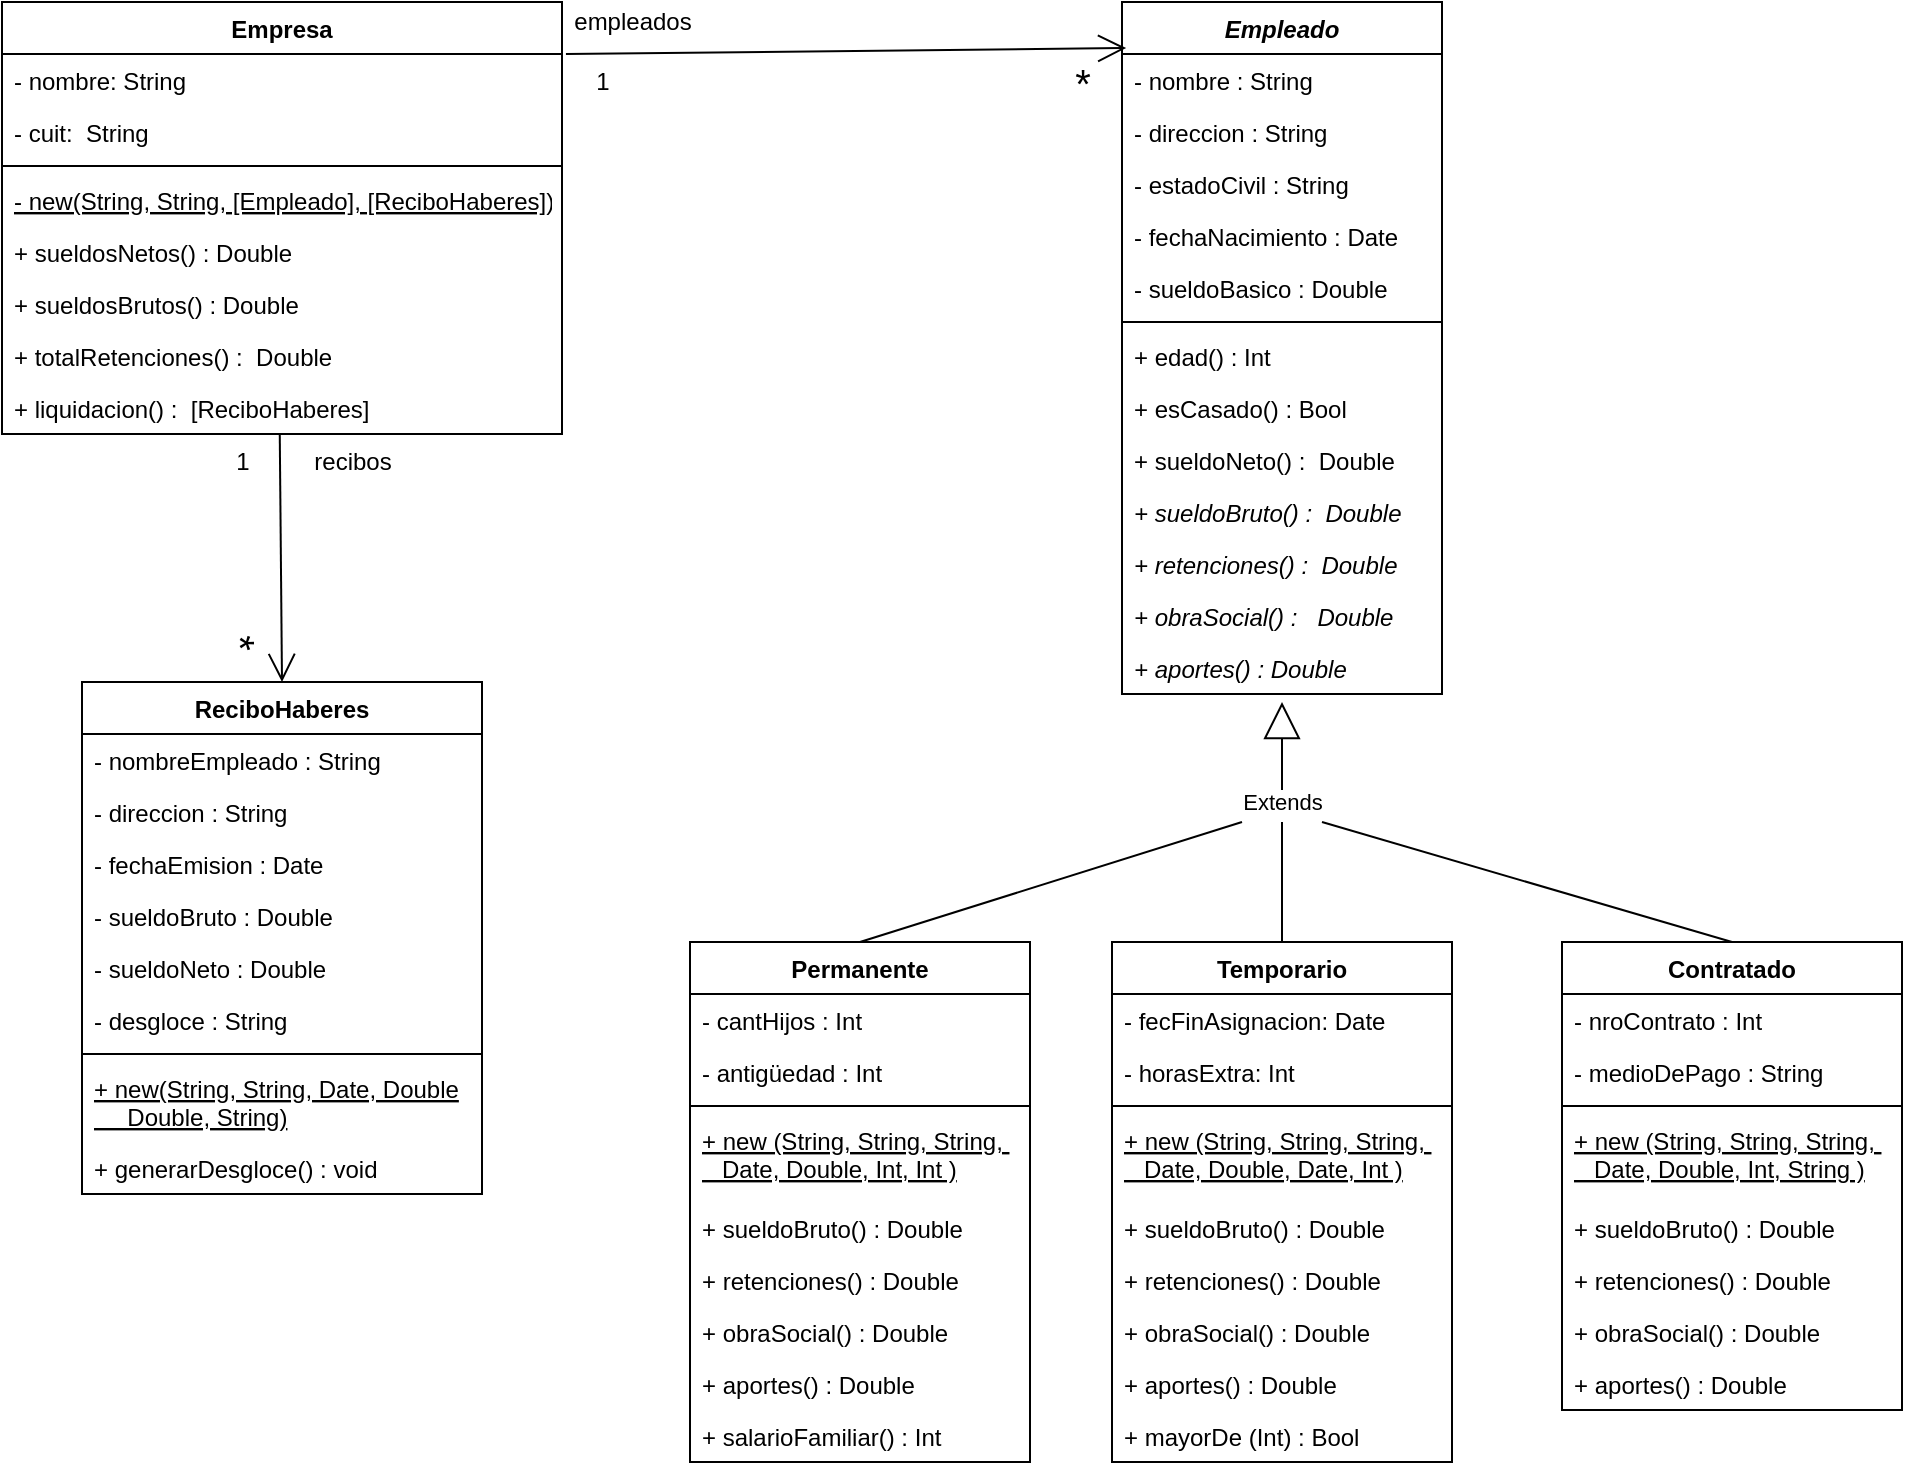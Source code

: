 <mxfile version="17.4.4" type="github">
  <diagram id="iMbxEKJE8C0Ht4zGlecQ" name="Page-1">
    <mxGraphModel dx="862" dy="450" grid="1" gridSize="10" guides="1" tooltips="1" connect="1" arrows="1" fold="1" page="1" pageScale="1" pageWidth="827" pageHeight="1169" math="0" shadow="0">
      <root>
        <mxCell id="0" />
        <mxCell id="1" parent="0" />
        <mxCell id="90B9rFCEqpF_Ux3wK60N-1" value="Empresa" style="swimlane;fontStyle=1;align=center;verticalAlign=top;childLayout=stackLayout;horizontal=1;startSize=26;horizontalStack=0;resizeParent=1;resizeParentMax=0;resizeLast=0;collapsible=1;marginBottom=0;" parent="1" vertex="1">
          <mxGeometry x="70" width="280" height="216" as="geometry" />
        </mxCell>
        <mxCell id="90B9rFCEqpF_Ux3wK60N-2" value="- nombre: String" style="text;strokeColor=none;fillColor=none;align=left;verticalAlign=top;spacingLeft=4;spacingRight=4;overflow=hidden;rotatable=0;points=[[0,0.5],[1,0.5]];portConstraint=eastwest;" parent="90B9rFCEqpF_Ux3wK60N-1" vertex="1">
          <mxGeometry y="26" width="280" height="26" as="geometry" />
        </mxCell>
        <mxCell id="M9maA-mF7Ds7Su6lYFZ4-20" value="- cuit:  String" style="text;strokeColor=none;fillColor=none;align=left;verticalAlign=top;spacingLeft=4;spacingRight=4;overflow=hidden;rotatable=0;points=[[0,0.5],[1,0.5]];portConstraint=eastwest;" parent="90B9rFCEqpF_Ux3wK60N-1" vertex="1">
          <mxGeometry y="52" width="280" height="26" as="geometry" />
        </mxCell>
        <mxCell id="90B9rFCEqpF_Ux3wK60N-3" value="" style="line;strokeWidth=1;fillColor=none;align=left;verticalAlign=middle;spacingTop=-1;spacingLeft=3;spacingRight=3;rotatable=0;labelPosition=right;points=[];portConstraint=eastwest;" parent="90B9rFCEqpF_Ux3wK60N-1" vertex="1">
          <mxGeometry y="78" width="280" height="8" as="geometry" />
        </mxCell>
        <mxCell id="90B9rFCEqpF_Ux3wK60N-43" value="- new(String, String, [Empleado], [ReciboHaberes])" style="text;strokeColor=none;fillColor=none;align=left;verticalAlign=top;spacingLeft=4;spacingRight=4;overflow=hidden;rotatable=0;points=[[0,0.5],[1,0.5]];portConstraint=eastwest;fontStyle=4" parent="90B9rFCEqpF_Ux3wK60N-1" vertex="1">
          <mxGeometry y="86" width="280" height="26" as="geometry" />
        </mxCell>
        <mxCell id="90B9rFCEqpF_Ux3wK60N-40" value="+ sueldosNetos() : Double" style="text;strokeColor=none;fillColor=none;align=left;verticalAlign=top;spacingLeft=4;spacingRight=4;overflow=hidden;rotatable=0;points=[[0,0.5],[1,0.5]];portConstraint=eastwest;" parent="90B9rFCEqpF_Ux3wK60N-1" vertex="1">
          <mxGeometry y="112" width="280" height="26" as="geometry" />
        </mxCell>
        <mxCell id="90B9rFCEqpF_Ux3wK60N-42" value="+ sueldosBrutos() : Double" style="text;strokeColor=none;fillColor=none;align=left;verticalAlign=top;spacingLeft=4;spacingRight=4;overflow=hidden;rotatable=0;points=[[0,0.5],[1,0.5]];portConstraint=eastwest;" parent="90B9rFCEqpF_Ux3wK60N-1" vertex="1">
          <mxGeometry y="138" width="280" height="26" as="geometry" />
        </mxCell>
        <mxCell id="90B9rFCEqpF_Ux3wK60N-41" value="+ totalRetenciones() :  Double" style="text;strokeColor=none;fillColor=none;align=left;verticalAlign=top;spacingLeft=4;spacingRight=4;overflow=hidden;rotatable=0;points=[[0,0.5],[1,0.5]];portConstraint=eastwest;" parent="90B9rFCEqpF_Ux3wK60N-1" vertex="1">
          <mxGeometry y="164" width="280" height="26" as="geometry" />
        </mxCell>
        <mxCell id="M9maA-mF7Ds7Su6lYFZ4-32" value="+ liquidacion() :  [ReciboHaberes]" style="text;strokeColor=none;fillColor=none;align=left;verticalAlign=top;spacingLeft=4;spacingRight=4;overflow=hidden;rotatable=0;points=[[0,0.5],[1,0.5]];portConstraint=eastwest;" parent="90B9rFCEqpF_Ux3wK60N-1" vertex="1">
          <mxGeometry y="190" width="280" height="26" as="geometry" />
        </mxCell>
        <mxCell id="90B9rFCEqpF_Ux3wK60N-10" value="Empleado" style="swimlane;fontStyle=3;align=center;verticalAlign=top;childLayout=stackLayout;horizontal=1;startSize=26;horizontalStack=0;resizeParent=1;resizeParentMax=0;resizeLast=0;collapsible=1;marginBottom=0;" parent="1" vertex="1">
          <mxGeometry x="630" width="160" height="346" as="geometry" />
        </mxCell>
        <mxCell id="90B9rFCEqpF_Ux3wK60N-11" value="- nombre : String" style="text;strokeColor=none;fillColor=none;align=left;verticalAlign=top;spacingLeft=4;spacingRight=4;overflow=hidden;rotatable=0;points=[[0,0.5],[1,0.5]];portConstraint=eastwest;" parent="90B9rFCEqpF_Ux3wK60N-10" vertex="1">
          <mxGeometry y="26" width="160" height="26" as="geometry" />
        </mxCell>
        <mxCell id="90B9rFCEqpF_Ux3wK60N-14" value="- direccion : String" style="text;strokeColor=none;fillColor=none;align=left;verticalAlign=top;spacingLeft=4;spacingRight=4;overflow=hidden;rotatable=0;points=[[0,0.5],[1,0.5]];portConstraint=eastwest;" parent="90B9rFCEqpF_Ux3wK60N-10" vertex="1">
          <mxGeometry y="52" width="160" height="26" as="geometry" />
        </mxCell>
        <mxCell id="90B9rFCEqpF_Ux3wK60N-15" value="- estadoCivil : String" style="text;strokeColor=none;fillColor=none;align=left;verticalAlign=top;spacingLeft=4;spacingRight=4;overflow=hidden;rotatable=0;points=[[0,0.5],[1,0.5]];portConstraint=eastwest;" parent="90B9rFCEqpF_Ux3wK60N-10" vertex="1">
          <mxGeometry y="78" width="160" height="26" as="geometry" />
        </mxCell>
        <mxCell id="90B9rFCEqpF_Ux3wK60N-16" value="- fechaNacimiento : Date" style="text;strokeColor=none;fillColor=none;align=left;verticalAlign=top;spacingLeft=4;spacingRight=4;overflow=hidden;rotatable=0;points=[[0,0.5],[1,0.5]];portConstraint=eastwest;" parent="90B9rFCEqpF_Ux3wK60N-10" vertex="1">
          <mxGeometry y="104" width="160" height="26" as="geometry" />
        </mxCell>
        <mxCell id="90B9rFCEqpF_Ux3wK60N-17" value="- sueldoBasico : Double" style="text;strokeColor=none;fillColor=none;align=left;verticalAlign=top;spacingLeft=4;spacingRight=4;overflow=hidden;rotatable=0;points=[[0,0.5],[1,0.5]];portConstraint=eastwest;" parent="90B9rFCEqpF_Ux3wK60N-10" vertex="1">
          <mxGeometry y="130" width="160" height="26" as="geometry" />
        </mxCell>
        <mxCell id="90B9rFCEqpF_Ux3wK60N-12" value="" style="line;strokeWidth=1;fillColor=none;align=left;verticalAlign=middle;spacingTop=-1;spacingLeft=3;spacingRight=3;rotatable=0;labelPosition=right;points=[];portConstraint=eastwest;" parent="90B9rFCEqpF_Ux3wK60N-10" vertex="1">
          <mxGeometry y="156" width="160" height="8" as="geometry" />
        </mxCell>
        <mxCell id="90B9rFCEqpF_Ux3wK60N-13" value="+ edad() : Int" style="text;strokeColor=none;fillColor=none;align=left;verticalAlign=top;spacingLeft=4;spacingRight=4;overflow=hidden;rotatable=0;points=[[0,0.5],[1,0.5]];portConstraint=eastwest;" parent="90B9rFCEqpF_Ux3wK60N-10" vertex="1">
          <mxGeometry y="164" width="160" height="26" as="geometry" />
        </mxCell>
        <mxCell id="M9maA-mF7Ds7Su6lYFZ4-35" value="+ esCasado() : Bool" style="text;strokeColor=none;fillColor=none;align=left;verticalAlign=top;spacingLeft=4;spacingRight=4;overflow=hidden;rotatable=0;points=[[0,0.5],[1,0.5]];portConstraint=eastwest;" parent="90B9rFCEqpF_Ux3wK60N-10" vertex="1">
          <mxGeometry y="190" width="160" height="26" as="geometry" />
        </mxCell>
        <mxCell id="90B9rFCEqpF_Ux3wK60N-31" value="+ sueldoNeto() :  Double" style="text;strokeColor=none;fillColor=none;align=left;verticalAlign=top;spacingLeft=4;spacingRight=4;overflow=hidden;rotatable=0;points=[[0,0.5],[1,0.5]];portConstraint=eastwest;fontStyle=0" parent="90B9rFCEqpF_Ux3wK60N-10" vertex="1">
          <mxGeometry y="216" width="160" height="26" as="geometry" />
        </mxCell>
        <mxCell id="90B9rFCEqpF_Ux3wK60N-18" value="+ sueldoBruto() :  Double" style="text;strokeColor=none;fillColor=none;align=left;verticalAlign=top;spacingLeft=4;spacingRight=4;overflow=hidden;rotatable=0;points=[[0,0.5],[1,0.5]];portConstraint=eastwest;fontStyle=2" parent="90B9rFCEqpF_Ux3wK60N-10" vertex="1">
          <mxGeometry y="242" width="160" height="26" as="geometry" />
        </mxCell>
        <mxCell id="90B9rFCEqpF_Ux3wK60N-32" value="+ retenciones() :  Double" style="text;strokeColor=none;fillColor=none;align=left;verticalAlign=top;spacingLeft=4;spacingRight=4;overflow=hidden;rotatable=0;points=[[0,0.5],[1,0.5]];portConstraint=eastwest;fontStyle=2" parent="90B9rFCEqpF_Ux3wK60N-10" vertex="1">
          <mxGeometry y="268" width="160" height="26" as="geometry" />
        </mxCell>
        <mxCell id="90B9rFCEqpF_Ux3wK60N-36" value="+ obraSocial() :   Double" style="text;strokeColor=none;fillColor=none;align=left;verticalAlign=top;spacingLeft=4;spacingRight=4;overflow=hidden;rotatable=0;points=[[0,0.5],[1,0.5]];portConstraint=eastwest;fontStyle=2" parent="90B9rFCEqpF_Ux3wK60N-10" vertex="1">
          <mxGeometry y="294" width="160" height="26" as="geometry" />
        </mxCell>
        <mxCell id="90B9rFCEqpF_Ux3wK60N-39" value="+ aportes() : Double" style="text;strokeColor=none;fillColor=none;align=left;verticalAlign=top;spacingLeft=4;spacingRight=4;overflow=hidden;rotatable=0;points=[[0,0.5],[1,0.5]];portConstraint=eastwest;fontStyle=2" parent="90B9rFCEqpF_Ux3wK60N-10" vertex="1">
          <mxGeometry y="320" width="160" height="26" as="geometry" />
        </mxCell>
        <mxCell id="90B9rFCEqpF_Ux3wK60N-19" value="Extends" style="endArrow=block;endSize=16;endFill=0;html=1;rounded=0;" parent="1" edge="1">
          <mxGeometry x="-1" width="160" relative="1" as="geometry">
            <mxPoint x="710" y="400" as="sourcePoint" />
            <mxPoint x="710" y="350" as="targetPoint" />
            <mxPoint as="offset" />
          </mxGeometry>
        </mxCell>
        <mxCell id="90B9rFCEqpF_Ux3wK60N-21" value="Permanente" style="swimlane;fontStyle=1;align=center;verticalAlign=top;childLayout=stackLayout;horizontal=1;startSize=26;horizontalStack=0;resizeParent=1;resizeParentMax=0;resizeLast=0;collapsible=1;marginBottom=0;" parent="1" vertex="1">
          <mxGeometry x="414" y="470" width="170" height="260" as="geometry" />
        </mxCell>
        <mxCell id="90B9rFCEqpF_Ux3wK60N-35" value="- cantHijos : Int" style="text;strokeColor=none;fillColor=none;align=left;verticalAlign=top;spacingLeft=4;spacingRight=4;overflow=hidden;rotatable=0;points=[[0,0.5],[1,0.5]];portConstraint=eastwest;" parent="90B9rFCEqpF_Ux3wK60N-21" vertex="1">
          <mxGeometry y="26" width="170" height="26" as="geometry" />
        </mxCell>
        <mxCell id="90B9rFCEqpF_Ux3wK60N-22" value="- antigüedad : Int" style="text;strokeColor=none;fillColor=none;align=left;verticalAlign=top;spacingLeft=4;spacingRight=4;overflow=hidden;rotatable=0;points=[[0,0.5],[1,0.5]];portConstraint=eastwest;" parent="90B9rFCEqpF_Ux3wK60N-21" vertex="1">
          <mxGeometry y="52" width="170" height="26" as="geometry" />
        </mxCell>
        <mxCell id="90B9rFCEqpF_Ux3wK60N-23" value="" style="line;strokeWidth=1;fillColor=none;align=left;verticalAlign=middle;spacingTop=-1;spacingLeft=3;spacingRight=3;rotatable=0;labelPosition=right;points=[];portConstraint=eastwest;" parent="90B9rFCEqpF_Ux3wK60N-21" vertex="1">
          <mxGeometry y="78" width="170" height="8" as="geometry" />
        </mxCell>
        <mxCell id="M9maA-mF7Ds7Su6lYFZ4-34" value="+ new (String, String, String, &#xa;   Date, Double, Int, Int )" style="text;strokeColor=none;fillColor=none;align=left;verticalAlign=top;spacingLeft=4;spacingRight=4;overflow=hidden;rotatable=0;points=[[0,0.5],[1,0.5]];portConstraint=eastwest;fontStyle=4" parent="90B9rFCEqpF_Ux3wK60N-21" vertex="1">
          <mxGeometry y="86" width="170" height="44" as="geometry" />
        </mxCell>
        <mxCell id="M9maA-mF7Ds7Su6lYFZ4-3" value="+ sueldoBruto() : Double" style="text;strokeColor=none;fillColor=none;align=left;verticalAlign=top;spacingLeft=4;spacingRight=4;overflow=hidden;rotatable=0;points=[[0,0.5],[1,0.5]];portConstraint=eastwest;" parent="90B9rFCEqpF_Ux3wK60N-21" vertex="1">
          <mxGeometry y="130" width="170" height="26" as="geometry" />
        </mxCell>
        <mxCell id="90B9rFCEqpF_Ux3wK60N-24" value="+ retenciones() : Double" style="text;strokeColor=none;fillColor=none;align=left;verticalAlign=top;spacingLeft=4;spacingRight=4;overflow=hidden;rotatable=0;points=[[0,0.5],[1,0.5]];portConstraint=eastwest;" parent="90B9rFCEqpF_Ux3wK60N-21" vertex="1">
          <mxGeometry y="156" width="170" height="26" as="geometry" />
        </mxCell>
        <mxCell id="M9maA-mF7Ds7Su6lYFZ4-5" value="+ obraSocial() : Double" style="text;strokeColor=none;fillColor=none;align=left;verticalAlign=top;spacingLeft=4;spacingRight=4;overflow=hidden;rotatable=0;points=[[0,0.5],[1,0.5]];portConstraint=eastwest;" parent="90B9rFCEqpF_Ux3wK60N-21" vertex="1">
          <mxGeometry y="182" width="170" height="26" as="geometry" />
        </mxCell>
        <mxCell id="M9maA-mF7Ds7Su6lYFZ4-4" value="+ aportes() : Double" style="text;strokeColor=none;fillColor=none;align=left;verticalAlign=top;spacingLeft=4;spacingRight=4;overflow=hidden;rotatable=0;points=[[0,0.5],[1,0.5]];portConstraint=eastwest;" parent="90B9rFCEqpF_Ux3wK60N-21" vertex="1">
          <mxGeometry y="208" width="170" height="26" as="geometry" />
        </mxCell>
        <mxCell id="M9maA-mF7Ds7Su6lYFZ4-2" value="+ salarioFamiliar() : Int" style="text;strokeColor=none;fillColor=none;align=left;verticalAlign=top;spacingLeft=4;spacingRight=4;overflow=hidden;rotatable=0;points=[[0,0.5],[1,0.5]];portConstraint=eastwest;" parent="90B9rFCEqpF_Ux3wK60N-21" vertex="1">
          <mxGeometry y="234" width="170" height="26" as="geometry" />
        </mxCell>
        <mxCell id="90B9rFCEqpF_Ux3wK60N-25" value="Temporario" style="swimlane;fontStyle=1;align=center;verticalAlign=top;childLayout=stackLayout;horizontal=1;startSize=26;horizontalStack=0;resizeParent=1;resizeParentMax=0;resizeLast=0;collapsible=1;marginBottom=0;" parent="1" vertex="1">
          <mxGeometry x="625" y="470" width="170" height="260" as="geometry" />
        </mxCell>
        <mxCell id="M9maA-mF7Ds7Su6lYFZ4-1" value="- fecFinAsignacion: Date" style="text;strokeColor=none;fillColor=none;align=left;verticalAlign=top;spacingLeft=4;spacingRight=4;overflow=hidden;rotatable=0;points=[[0,0.5],[1,0.5]];portConstraint=eastwest;" parent="90B9rFCEqpF_Ux3wK60N-25" vertex="1">
          <mxGeometry y="26" width="170" height="26" as="geometry" />
        </mxCell>
        <mxCell id="90B9rFCEqpF_Ux3wK60N-26" value="- horasExtra: Int" style="text;strokeColor=none;fillColor=none;align=left;verticalAlign=top;spacingLeft=4;spacingRight=4;overflow=hidden;rotatable=0;points=[[0,0.5],[1,0.5]];portConstraint=eastwest;" parent="90B9rFCEqpF_Ux3wK60N-25" vertex="1">
          <mxGeometry y="52" width="170" height="26" as="geometry" />
        </mxCell>
        <mxCell id="90B9rFCEqpF_Ux3wK60N-27" value="" style="line;strokeWidth=1;fillColor=none;align=left;verticalAlign=middle;spacingTop=-1;spacingLeft=3;spacingRight=3;rotatable=0;labelPosition=right;points=[];portConstraint=eastwest;" parent="90B9rFCEqpF_Ux3wK60N-25" vertex="1">
          <mxGeometry y="78" width="170" height="8" as="geometry" />
        </mxCell>
        <mxCell id="M9maA-mF7Ds7Su6lYFZ4-36" value="+ new (String, String, String, &#xa;   Date, Double, Date, Int )" style="text;strokeColor=none;fillColor=none;align=left;verticalAlign=top;spacingLeft=4;spacingRight=4;overflow=hidden;rotatable=0;points=[[0,0.5],[1,0.5]];portConstraint=eastwest;fontStyle=4" parent="90B9rFCEqpF_Ux3wK60N-25" vertex="1">
          <mxGeometry y="86" width="170" height="44" as="geometry" />
        </mxCell>
        <mxCell id="M9maA-mF7Ds7Su6lYFZ4-8" value="+ sueldoBruto() : Double" style="text;strokeColor=none;fillColor=none;align=left;verticalAlign=top;spacingLeft=4;spacingRight=4;overflow=hidden;rotatable=0;points=[[0,0.5],[1,0.5]];portConstraint=eastwest;" parent="90B9rFCEqpF_Ux3wK60N-25" vertex="1">
          <mxGeometry y="130" width="170" height="26" as="geometry" />
        </mxCell>
        <mxCell id="M9maA-mF7Ds7Su6lYFZ4-12" value="+ retenciones() : Double" style="text;strokeColor=none;fillColor=none;align=left;verticalAlign=top;spacingLeft=4;spacingRight=4;overflow=hidden;rotatable=0;points=[[0,0.5],[1,0.5]];portConstraint=eastwest;" parent="90B9rFCEqpF_Ux3wK60N-25" vertex="1">
          <mxGeometry y="156" width="170" height="26" as="geometry" />
        </mxCell>
        <mxCell id="M9maA-mF7Ds7Su6lYFZ4-13" value="+ obraSocial() : Double" style="text;strokeColor=none;fillColor=none;align=left;verticalAlign=top;spacingLeft=4;spacingRight=4;overflow=hidden;rotatable=0;points=[[0,0.5],[1,0.5]];portConstraint=eastwest;" parent="90B9rFCEqpF_Ux3wK60N-25" vertex="1">
          <mxGeometry y="182" width="170" height="26" as="geometry" />
        </mxCell>
        <mxCell id="M9maA-mF7Ds7Su6lYFZ4-14" value="+ aportes() : Double" style="text;strokeColor=none;fillColor=none;align=left;verticalAlign=top;spacingLeft=4;spacingRight=4;overflow=hidden;rotatable=0;points=[[0,0.5],[1,0.5]];portConstraint=eastwest;" parent="90B9rFCEqpF_Ux3wK60N-25" vertex="1">
          <mxGeometry y="208" width="170" height="26" as="geometry" />
        </mxCell>
        <mxCell id="M9maA-mF7Ds7Su6lYFZ4-37" value="+ mayorDe (Int) : Bool" style="text;strokeColor=none;fillColor=none;align=left;verticalAlign=top;spacingLeft=4;spacingRight=4;overflow=hidden;rotatable=0;points=[[0,0.5],[1,0.5]];portConstraint=eastwest;" parent="90B9rFCEqpF_Ux3wK60N-25" vertex="1">
          <mxGeometry y="234" width="170" height="26" as="geometry" />
        </mxCell>
        <mxCell id="90B9rFCEqpF_Ux3wK60N-29" value="" style="endArrow=none;html=1;rounded=0;exitX=0.5;exitY=0;exitDx=0;exitDy=0;" parent="1" source="90B9rFCEqpF_Ux3wK60N-21" edge="1">
          <mxGeometry width="50" height="50" relative="1" as="geometry">
            <mxPoint x="550" y="500" as="sourcePoint" />
            <mxPoint x="690" y="410" as="targetPoint" />
          </mxGeometry>
        </mxCell>
        <mxCell id="90B9rFCEqpF_Ux3wK60N-30" value="" style="endArrow=none;html=1;rounded=0;exitX=0.5;exitY=0;exitDx=0;exitDy=0;" parent="1" source="90B9rFCEqpF_Ux3wK60N-25" edge="1">
          <mxGeometry width="50" height="50" relative="1" as="geometry">
            <mxPoint x="510" y="450" as="sourcePoint" />
            <mxPoint x="710" y="410" as="targetPoint" />
          </mxGeometry>
        </mxCell>
        <mxCell id="M9maA-mF7Ds7Su6lYFZ4-16" value="ReciboHaberes" style="swimlane;fontStyle=1;align=center;verticalAlign=top;childLayout=stackLayout;horizontal=1;startSize=26;horizontalStack=0;resizeParent=1;resizeParentMax=0;resizeLast=0;collapsible=1;marginBottom=0;" parent="1" vertex="1">
          <mxGeometry x="110" y="340" width="200" height="256" as="geometry" />
        </mxCell>
        <mxCell id="M9maA-mF7Ds7Su6lYFZ4-17" value="- nombreEmpleado : String" style="text;strokeColor=none;fillColor=none;align=left;verticalAlign=top;spacingLeft=4;spacingRight=4;overflow=hidden;rotatable=0;points=[[0,0.5],[1,0.5]];portConstraint=eastwest;" parent="M9maA-mF7Ds7Su6lYFZ4-16" vertex="1">
          <mxGeometry y="26" width="200" height="26" as="geometry" />
        </mxCell>
        <mxCell id="M9maA-mF7Ds7Su6lYFZ4-27" value="- direccion : String" style="text;strokeColor=none;fillColor=none;align=left;verticalAlign=top;spacingLeft=4;spacingRight=4;overflow=hidden;rotatable=0;points=[[0,0.5],[1,0.5]];portConstraint=eastwest;" parent="M9maA-mF7Ds7Su6lYFZ4-16" vertex="1">
          <mxGeometry y="52" width="200" height="26" as="geometry" />
        </mxCell>
        <mxCell id="M9maA-mF7Ds7Su6lYFZ4-28" value="- fechaEmision : Date" style="text;strokeColor=none;fillColor=none;align=left;verticalAlign=top;spacingLeft=4;spacingRight=4;overflow=hidden;rotatable=0;points=[[0,0.5],[1,0.5]];portConstraint=eastwest;" parent="M9maA-mF7Ds7Su6lYFZ4-16" vertex="1">
          <mxGeometry y="78" width="200" height="26" as="geometry" />
        </mxCell>
        <mxCell id="M9maA-mF7Ds7Su6lYFZ4-30" value="- sueldoBruto : Double" style="text;strokeColor=none;fillColor=none;align=left;verticalAlign=top;spacingLeft=4;spacingRight=4;overflow=hidden;rotatable=0;points=[[0,0.5],[1,0.5]];portConstraint=eastwest;" parent="M9maA-mF7Ds7Su6lYFZ4-16" vertex="1">
          <mxGeometry y="104" width="200" height="26" as="geometry" />
        </mxCell>
        <mxCell id="M9maA-mF7Ds7Su6lYFZ4-31" value="- sueldoNeto : Double" style="text;strokeColor=none;fillColor=none;align=left;verticalAlign=top;spacingLeft=4;spacingRight=4;overflow=hidden;rotatable=0;points=[[0,0.5],[1,0.5]];portConstraint=eastwest;" parent="M9maA-mF7Ds7Su6lYFZ4-16" vertex="1">
          <mxGeometry y="130" width="200" height="26" as="geometry" />
        </mxCell>
        <mxCell id="M9maA-mF7Ds7Su6lYFZ4-56" value="- desgloce : String" style="text;strokeColor=none;fillColor=none;align=left;verticalAlign=top;spacingLeft=4;spacingRight=4;overflow=hidden;rotatable=0;points=[[0,0.5],[1,0.5]];portConstraint=eastwest;" parent="M9maA-mF7Ds7Su6lYFZ4-16" vertex="1">
          <mxGeometry y="156" width="200" height="26" as="geometry" />
        </mxCell>
        <mxCell id="M9maA-mF7Ds7Su6lYFZ4-18" value="" style="line;strokeWidth=1;fillColor=none;align=left;verticalAlign=middle;spacingTop=-1;spacingLeft=3;spacingRight=3;rotatable=0;labelPosition=right;points=[];portConstraint=eastwest;" parent="M9maA-mF7Ds7Su6lYFZ4-16" vertex="1">
          <mxGeometry y="182" width="200" height="8" as="geometry" />
        </mxCell>
        <mxCell id="M9maA-mF7Ds7Su6lYFZ4-19" value="+ new(String, String, Date, Double&#xa;     Double, String)" style="text;strokeColor=none;fillColor=none;align=left;verticalAlign=top;spacingLeft=4;spacingRight=4;overflow=hidden;rotatable=0;points=[[0,0.5],[1,0.5]];portConstraint=eastwest;fontStyle=4" parent="M9maA-mF7Ds7Su6lYFZ4-16" vertex="1">
          <mxGeometry y="190" width="200" height="40" as="geometry" />
        </mxCell>
        <mxCell id="M9maA-mF7Ds7Su6lYFZ4-55" value="+ generarDesgloce() : void" style="text;strokeColor=none;fillColor=none;align=left;verticalAlign=top;spacingLeft=4;spacingRight=4;overflow=hidden;rotatable=0;points=[[0,0.5],[1,0.5]];portConstraint=eastwest;" parent="M9maA-mF7Ds7Su6lYFZ4-16" vertex="1">
          <mxGeometry y="230" width="200" height="26" as="geometry" />
        </mxCell>
        <mxCell id="M9maA-mF7Ds7Su6lYFZ4-25" value="&lt;font style=&quot;font-size: 20px&quot;&gt;*&lt;/font&gt;" style="text;html=1;align=center;verticalAlign=middle;resizable=0;points=[];autosize=1;strokeColor=none;fillColor=none;" parent="1" vertex="1">
          <mxGeometry x="600" y="30" width="20" height="20" as="geometry" />
        </mxCell>
        <mxCell id="M9maA-mF7Ds7Su6lYFZ4-26" value="&lt;font style=&quot;font-size: 20px&quot;&gt;*&lt;/font&gt;" style="text;html=1;align=center;verticalAlign=middle;resizable=0;points=[];autosize=1;strokeColor=none;fillColor=none;rotation=90;" parent="1" vertex="1">
          <mxGeometry x="180" y="310" width="20" height="20" as="geometry" />
        </mxCell>
        <mxCell id="M9maA-mF7Ds7Su6lYFZ4-42" value="Contratado" style="swimlane;fontStyle=1;align=center;verticalAlign=top;childLayout=stackLayout;horizontal=1;startSize=26;horizontalStack=0;resizeParent=1;resizeParentMax=0;resizeLast=0;collapsible=1;marginBottom=0;" parent="1" vertex="1">
          <mxGeometry x="850" y="470" width="170" height="234" as="geometry" />
        </mxCell>
        <mxCell id="M9maA-mF7Ds7Su6lYFZ4-43" value="- nroContrato : Int" style="text;strokeColor=none;fillColor=none;align=left;verticalAlign=top;spacingLeft=4;spacingRight=4;overflow=hidden;rotatable=0;points=[[0,0.5],[1,0.5]];portConstraint=eastwest;" parent="M9maA-mF7Ds7Su6lYFZ4-42" vertex="1">
          <mxGeometry y="26" width="170" height="26" as="geometry" />
        </mxCell>
        <mxCell id="M9maA-mF7Ds7Su6lYFZ4-44" value="- medioDePago : String" style="text;strokeColor=none;fillColor=none;align=left;verticalAlign=top;spacingLeft=4;spacingRight=4;overflow=hidden;rotatable=0;points=[[0,0.5],[1,0.5]];portConstraint=eastwest;" parent="M9maA-mF7Ds7Su6lYFZ4-42" vertex="1">
          <mxGeometry y="52" width="170" height="26" as="geometry" />
        </mxCell>
        <mxCell id="M9maA-mF7Ds7Su6lYFZ4-45" value="" style="line;strokeWidth=1;fillColor=none;align=left;verticalAlign=middle;spacingTop=-1;spacingLeft=3;spacingRight=3;rotatable=0;labelPosition=right;points=[];portConstraint=eastwest;" parent="M9maA-mF7Ds7Su6lYFZ4-42" vertex="1">
          <mxGeometry y="78" width="170" height="8" as="geometry" />
        </mxCell>
        <mxCell id="M9maA-mF7Ds7Su6lYFZ4-46" value="+ new (String, String, String, &#xa;   Date, Double, Int, String )" style="text;strokeColor=none;fillColor=none;align=left;verticalAlign=top;spacingLeft=4;spacingRight=4;overflow=hidden;rotatable=0;points=[[0,0.5],[1,0.5]];portConstraint=eastwest;fontStyle=4" parent="M9maA-mF7Ds7Su6lYFZ4-42" vertex="1">
          <mxGeometry y="86" width="170" height="44" as="geometry" />
        </mxCell>
        <mxCell id="M9maA-mF7Ds7Su6lYFZ4-47" value="+ sueldoBruto() : Double" style="text;strokeColor=none;fillColor=none;align=left;verticalAlign=top;spacingLeft=4;spacingRight=4;overflow=hidden;rotatable=0;points=[[0,0.5],[1,0.5]];portConstraint=eastwest;" parent="M9maA-mF7Ds7Su6lYFZ4-42" vertex="1">
          <mxGeometry y="130" width="170" height="26" as="geometry" />
        </mxCell>
        <mxCell id="M9maA-mF7Ds7Su6lYFZ4-48" value="+ retenciones() : Double" style="text;strokeColor=none;fillColor=none;align=left;verticalAlign=top;spacingLeft=4;spacingRight=4;overflow=hidden;rotatable=0;points=[[0,0.5],[1,0.5]];portConstraint=eastwest;" parent="M9maA-mF7Ds7Su6lYFZ4-42" vertex="1">
          <mxGeometry y="156" width="170" height="26" as="geometry" />
        </mxCell>
        <mxCell id="M9maA-mF7Ds7Su6lYFZ4-49" value="+ obraSocial() : Double" style="text;strokeColor=none;fillColor=none;align=left;verticalAlign=top;spacingLeft=4;spacingRight=4;overflow=hidden;rotatable=0;points=[[0,0.5],[1,0.5]];portConstraint=eastwest;" parent="M9maA-mF7Ds7Su6lYFZ4-42" vertex="1">
          <mxGeometry y="182" width="170" height="26" as="geometry" />
        </mxCell>
        <mxCell id="M9maA-mF7Ds7Su6lYFZ4-50" value="+ aportes() : Double" style="text;strokeColor=none;fillColor=none;align=left;verticalAlign=top;spacingLeft=4;spacingRight=4;overflow=hidden;rotatable=0;points=[[0,0.5],[1,0.5]];portConstraint=eastwest;" parent="M9maA-mF7Ds7Su6lYFZ4-42" vertex="1">
          <mxGeometry y="208" width="170" height="26" as="geometry" />
        </mxCell>
        <mxCell id="M9maA-mF7Ds7Su6lYFZ4-52" value="" style="endArrow=none;html=1;rounded=0;exitX=0.5;exitY=0;exitDx=0;exitDy=0;" parent="1" source="M9maA-mF7Ds7Su6lYFZ4-42" edge="1">
          <mxGeometry width="50" height="50" relative="1" as="geometry">
            <mxPoint x="509" y="480" as="sourcePoint" />
            <mxPoint x="730" y="410" as="targetPoint" />
          </mxGeometry>
        </mxCell>
        <mxCell id="ebMTcLjJzM2b0fImC-N3-1" value="" style="endArrow=open;endFill=1;endSize=12;html=1;rounded=0;exitX=0.496;exitY=1;exitDx=0;exitDy=0;exitPerimeter=0;entryX=0.5;entryY=0;entryDx=0;entryDy=0;" edge="1" parent="1" source="M9maA-mF7Ds7Su6lYFZ4-32" target="M9maA-mF7Ds7Su6lYFZ4-16">
          <mxGeometry width="160" relative="1" as="geometry">
            <mxPoint x="360" y="230" as="sourcePoint" />
            <mxPoint x="520" y="230" as="targetPoint" />
          </mxGeometry>
        </mxCell>
        <mxCell id="ebMTcLjJzM2b0fImC-N3-2" value="1" style="text;html=1;align=center;verticalAlign=middle;resizable=0;points=[];autosize=1;strokeColor=none;fillColor=none;" vertex="1" parent="1">
          <mxGeometry x="180" y="220" width="20" height="20" as="geometry" />
        </mxCell>
        <mxCell id="ebMTcLjJzM2b0fImC-N3-3" value="recibos" style="text;html=1;align=center;verticalAlign=middle;resizable=0;points=[];autosize=1;strokeColor=none;fillColor=none;" vertex="1" parent="1">
          <mxGeometry x="220" y="220" width="50" height="20" as="geometry" />
        </mxCell>
        <mxCell id="ebMTcLjJzM2b0fImC-N3-4" value="" style="endArrow=open;endFill=1;endSize=12;html=1;rounded=0;exitX=1.007;exitY=0;exitDx=0;exitDy=0;entryX=0.013;entryY=-0.115;entryDx=0;entryDy=0;entryPerimeter=0;exitPerimeter=0;" edge="1" parent="1" source="90B9rFCEqpF_Ux3wK60N-2" target="90B9rFCEqpF_Ux3wK60N-11">
          <mxGeometry width="160" relative="1" as="geometry">
            <mxPoint x="480.0" y="40" as="sourcePoint" />
            <mxPoint x="481.12" y="164" as="targetPoint" />
          </mxGeometry>
        </mxCell>
        <mxCell id="ebMTcLjJzM2b0fImC-N3-5" value="1" style="text;html=1;align=center;verticalAlign=middle;resizable=0;points=[];autosize=1;strokeColor=none;fillColor=none;" vertex="1" parent="1">
          <mxGeometry x="360" y="30" width="20" height="20" as="geometry" />
        </mxCell>
        <mxCell id="ebMTcLjJzM2b0fImC-N3-6" value="empleados" style="text;html=1;align=center;verticalAlign=middle;resizable=0;points=[];autosize=1;strokeColor=none;fillColor=none;" vertex="1" parent="1">
          <mxGeometry x="350" width="70" height="20" as="geometry" />
        </mxCell>
      </root>
    </mxGraphModel>
  </diagram>
</mxfile>

